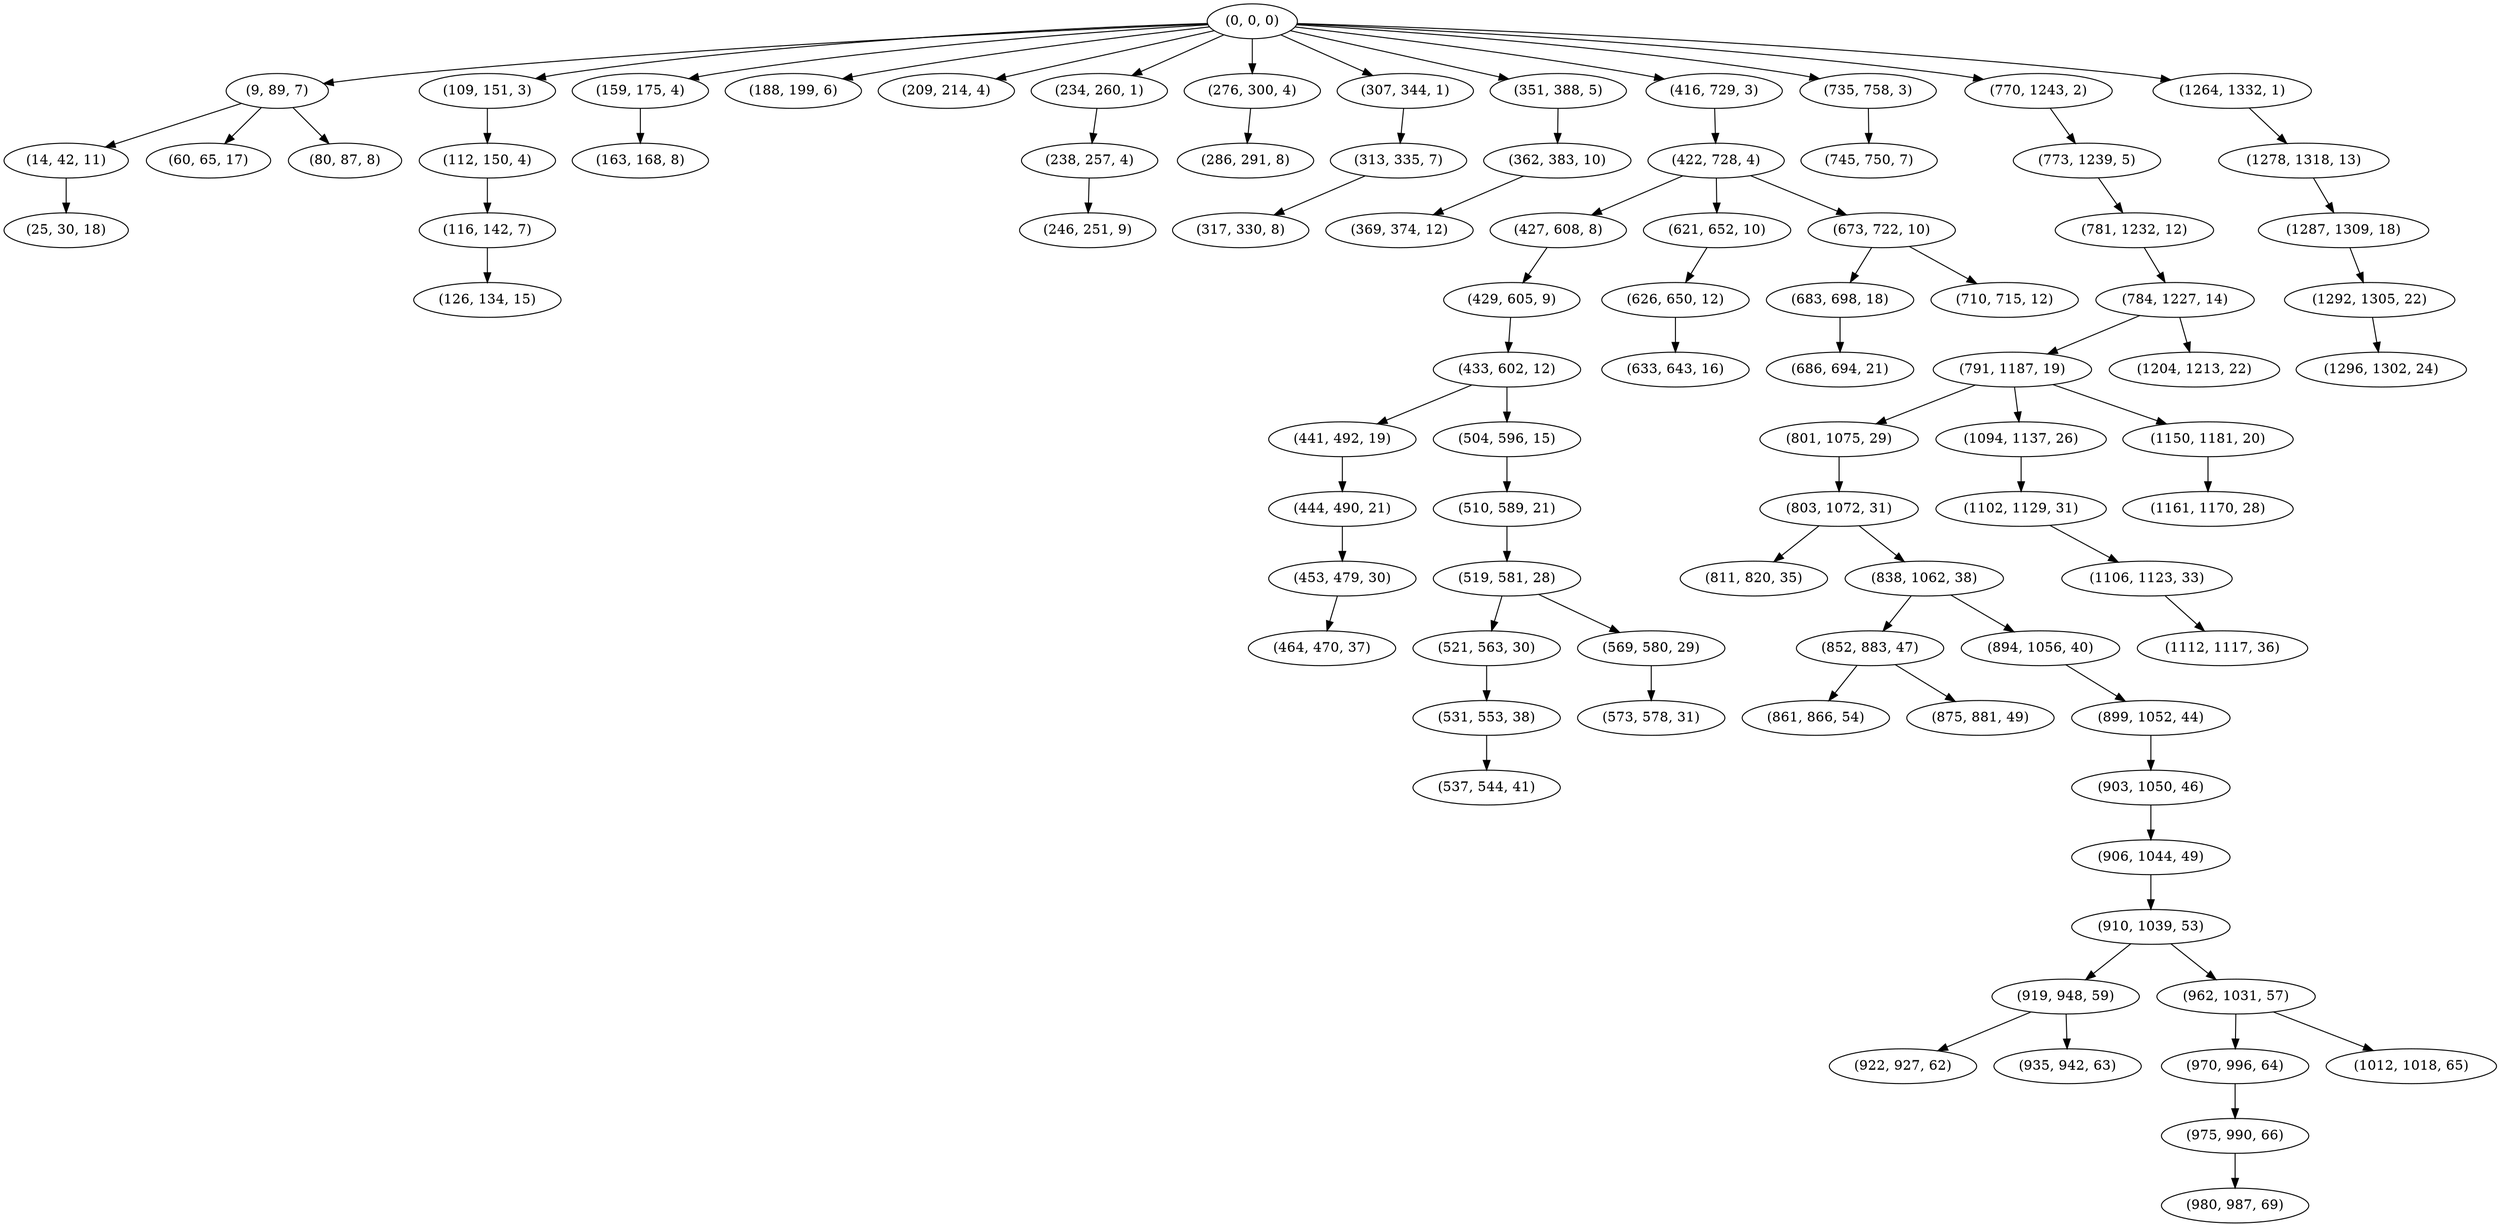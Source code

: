 digraph tree {
    "(0, 0, 0)";
    "(9, 89, 7)";
    "(14, 42, 11)";
    "(25, 30, 18)";
    "(60, 65, 17)";
    "(80, 87, 8)";
    "(109, 151, 3)";
    "(112, 150, 4)";
    "(116, 142, 7)";
    "(126, 134, 15)";
    "(159, 175, 4)";
    "(163, 168, 8)";
    "(188, 199, 6)";
    "(209, 214, 4)";
    "(234, 260, 1)";
    "(238, 257, 4)";
    "(246, 251, 9)";
    "(276, 300, 4)";
    "(286, 291, 8)";
    "(307, 344, 1)";
    "(313, 335, 7)";
    "(317, 330, 8)";
    "(351, 388, 5)";
    "(362, 383, 10)";
    "(369, 374, 12)";
    "(416, 729, 3)";
    "(422, 728, 4)";
    "(427, 608, 8)";
    "(429, 605, 9)";
    "(433, 602, 12)";
    "(441, 492, 19)";
    "(444, 490, 21)";
    "(453, 479, 30)";
    "(464, 470, 37)";
    "(504, 596, 15)";
    "(510, 589, 21)";
    "(519, 581, 28)";
    "(521, 563, 30)";
    "(531, 553, 38)";
    "(537, 544, 41)";
    "(569, 580, 29)";
    "(573, 578, 31)";
    "(621, 652, 10)";
    "(626, 650, 12)";
    "(633, 643, 16)";
    "(673, 722, 10)";
    "(683, 698, 18)";
    "(686, 694, 21)";
    "(710, 715, 12)";
    "(735, 758, 3)";
    "(745, 750, 7)";
    "(770, 1243, 2)";
    "(773, 1239, 5)";
    "(781, 1232, 12)";
    "(784, 1227, 14)";
    "(791, 1187, 19)";
    "(801, 1075, 29)";
    "(803, 1072, 31)";
    "(811, 820, 35)";
    "(838, 1062, 38)";
    "(852, 883, 47)";
    "(861, 866, 54)";
    "(875, 881, 49)";
    "(894, 1056, 40)";
    "(899, 1052, 44)";
    "(903, 1050, 46)";
    "(906, 1044, 49)";
    "(910, 1039, 53)";
    "(919, 948, 59)";
    "(922, 927, 62)";
    "(935, 942, 63)";
    "(962, 1031, 57)";
    "(970, 996, 64)";
    "(975, 990, 66)";
    "(980, 987, 69)";
    "(1012, 1018, 65)";
    "(1094, 1137, 26)";
    "(1102, 1129, 31)";
    "(1106, 1123, 33)";
    "(1112, 1117, 36)";
    "(1150, 1181, 20)";
    "(1161, 1170, 28)";
    "(1204, 1213, 22)";
    "(1264, 1332, 1)";
    "(1278, 1318, 13)";
    "(1287, 1309, 18)";
    "(1292, 1305, 22)";
    "(1296, 1302, 24)";
    "(0, 0, 0)" -> "(9, 89, 7)";
    "(0, 0, 0)" -> "(109, 151, 3)";
    "(0, 0, 0)" -> "(159, 175, 4)";
    "(0, 0, 0)" -> "(188, 199, 6)";
    "(0, 0, 0)" -> "(209, 214, 4)";
    "(0, 0, 0)" -> "(234, 260, 1)";
    "(0, 0, 0)" -> "(276, 300, 4)";
    "(0, 0, 0)" -> "(307, 344, 1)";
    "(0, 0, 0)" -> "(351, 388, 5)";
    "(0, 0, 0)" -> "(416, 729, 3)";
    "(0, 0, 0)" -> "(735, 758, 3)";
    "(0, 0, 0)" -> "(770, 1243, 2)";
    "(0, 0, 0)" -> "(1264, 1332, 1)";
    "(9, 89, 7)" -> "(14, 42, 11)";
    "(9, 89, 7)" -> "(60, 65, 17)";
    "(9, 89, 7)" -> "(80, 87, 8)";
    "(14, 42, 11)" -> "(25, 30, 18)";
    "(109, 151, 3)" -> "(112, 150, 4)";
    "(112, 150, 4)" -> "(116, 142, 7)";
    "(116, 142, 7)" -> "(126, 134, 15)";
    "(159, 175, 4)" -> "(163, 168, 8)";
    "(234, 260, 1)" -> "(238, 257, 4)";
    "(238, 257, 4)" -> "(246, 251, 9)";
    "(276, 300, 4)" -> "(286, 291, 8)";
    "(307, 344, 1)" -> "(313, 335, 7)";
    "(313, 335, 7)" -> "(317, 330, 8)";
    "(351, 388, 5)" -> "(362, 383, 10)";
    "(362, 383, 10)" -> "(369, 374, 12)";
    "(416, 729, 3)" -> "(422, 728, 4)";
    "(422, 728, 4)" -> "(427, 608, 8)";
    "(422, 728, 4)" -> "(621, 652, 10)";
    "(422, 728, 4)" -> "(673, 722, 10)";
    "(427, 608, 8)" -> "(429, 605, 9)";
    "(429, 605, 9)" -> "(433, 602, 12)";
    "(433, 602, 12)" -> "(441, 492, 19)";
    "(433, 602, 12)" -> "(504, 596, 15)";
    "(441, 492, 19)" -> "(444, 490, 21)";
    "(444, 490, 21)" -> "(453, 479, 30)";
    "(453, 479, 30)" -> "(464, 470, 37)";
    "(504, 596, 15)" -> "(510, 589, 21)";
    "(510, 589, 21)" -> "(519, 581, 28)";
    "(519, 581, 28)" -> "(521, 563, 30)";
    "(519, 581, 28)" -> "(569, 580, 29)";
    "(521, 563, 30)" -> "(531, 553, 38)";
    "(531, 553, 38)" -> "(537, 544, 41)";
    "(569, 580, 29)" -> "(573, 578, 31)";
    "(621, 652, 10)" -> "(626, 650, 12)";
    "(626, 650, 12)" -> "(633, 643, 16)";
    "(673, 722, 10)" -> "(683, 698, 18)";
    "(673, 722, 10)" -> "(710, 715, 12)";
    "(683, 698, 18)" -> "(686, 694, 21)";
    "(735, 758, 3)" -> "(745, 750, 7)";
    "(770, 1243, 2)" -> "(773, 1239, 5)";
    "(773, 1239, 5)" -> "(781, 1232, 12)";
    "(781, 1232, 12)" -> "(784, 1227, 14)";
    "(784, 1227, 14)" -> "(791, 1187, 19)";
    "(784, 1227, 14)" -> "(1204, 1213, 22)";
    "(791, 1187, 19)" -> "(801, 1075, 29)";
    "(791, 1187, 19)" -> "(1094, 1137, 26)";
    "(791, 1187, 19)" -> "(1150, 1181, 20)";
    "(801, 1075, 29)" -> "(803, 1072, 31)";
    "(803, 1072, 31)" -> "(811, 820, 35)";
    "(803, 1072, 31)" -> "(838, 1062, 38)";
    "(838, 1062, 38)" -> "(852, 883, 47)";
    "(838, 1062, 38)" -> "(894, 1056, 40)";
    "(852, 883, 47)" -> "(861, 866, 54)";
    "(852, 883, 47)" -> "(875, 881, 49)";
    "(894, 1056, 40)" -> "(899, 1052, 44)";
    "(899, 1052, 44)" -> "(903, 1050, 46)";
    "(903, 1050, 46)" -> "(906, 1044, 49)";
    "(906, 1044, 49)" -> "(910, 1039, 53)";
    "(910, 1039, 53)" -> "(919, 948, 59)";
    "(910, 1039, 53)" -> "(962, 1031, 57)";
    "(919, 948, 59)" -> "(922, 927, 62)";
    "(919, 948, 59)" -> "(935, 942, 63)";
    "(962, 1031, 57)" -> "(970, 996, 64)";
    "(962, 1031, 57)" -> "(1012, 1018, 65)";
    "(970, 996, 64)" -> "(975, 990, 66)";
    "(975, 990, 66)" -> "(980, 987, 69)";
    "(1094, 1137, 26)" -> "(1102, 1129, 31)";
    "(1102, 1129, 31)" -> "(1106, 1123, 33)";
    "(1106, 1123, 33)" -> "(1112, 1117, 36)";
    "(1150, 1181, 20)" -> "(1161, 1170, 28)";
    "(1264, 1332, 1)" -> "(1278, 1318, 13)";
    "(1278, 1318, 13)" -> "(1287, 1309, 18)";
    "(1287, 1309, 18)" -> "(1292, 1305, 22)";
    "(1292, 1305, 22)" -> "(1296, 1302, 24)";
}
